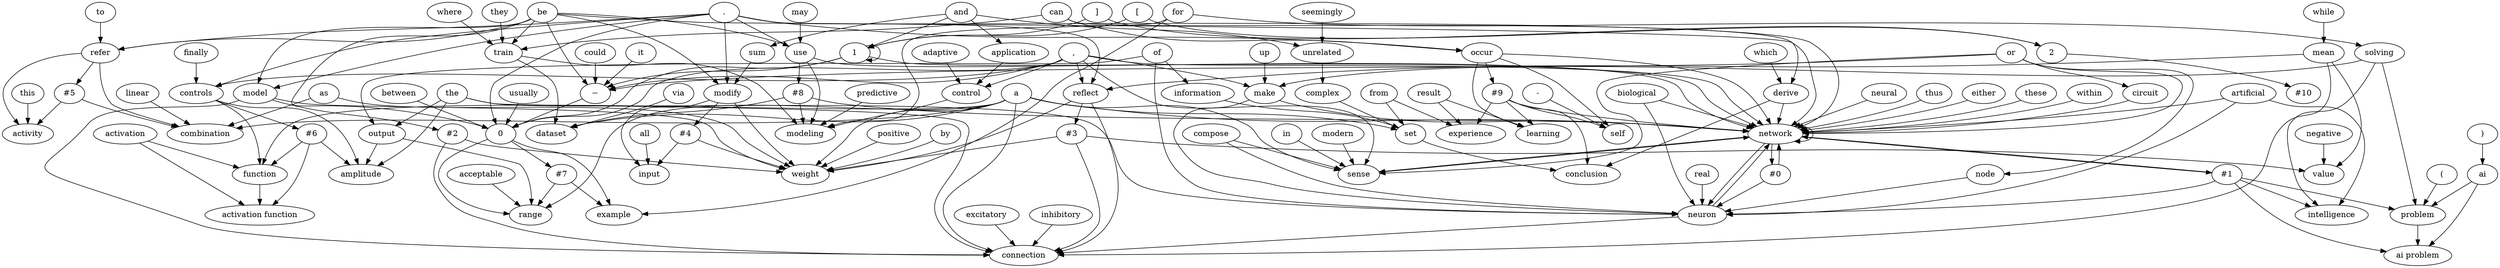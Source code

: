 digraph {
	a -> network [label=""]
	a -> sense [label=""]
	a -> weight [label=""]
	a -> connection [label=""]
	a -> combination [label=""]
	a -> function [label=""]
	a -> range [label=""]
	a -> dataset [label=""]
	a -> set [label=""]
	network -> network [label=""]
	network -> "#0" [label=""]
	network -> sense [label=""]
	network -> "#1" [label=""]
	network -> neuron [label=""]
	neural -> network [label=""]
	"#0" -> network [label=""]
	"#0" -> neuron [label=""]
	be -> network [label=""]
	be -> model [label=""]
	be -> modify [label=""]
	be -> refer [label=""]
	be -> 0 [label=""]
	be -> "−" [label=""]
	be -> use [label=""]
	be -> train [label=""]
	or -> circuit [label=""]
	or -> sense [label=""]
	or -> "node" [label=""]
	or -> network [label=""]
	or -> "−" [label=""]
	circuit -> network [label=""]
	of -> neuron [label=""]
	of -> output [label=""]
	of -> information [label=""]
	neuron -> network [label=""]
	neuron -> connection [label=""]
	"," -> sense [label=""]
	"," -> network [label=""]
	"," -> make [label=""]
	"," -> reflect [label=""]
	"," -> controls [label=""]
	"," -> 0 [label=""]
	"," -> "−" [label=""]
	"," -> control [label=""]
	sense -> network [label=""]
	in -> sense [label=""]
	modern -> sense [label=""]
	artificial -> network [label=""]
	artificial -> neuron [label=""]
	artificial -> intelligence [label=""]
	compose -> sense [label=""]
	compose -> neuron [label=""]
	"node" -> neuron [label=""]
	"." -> network [label=""]
	"." -> model [label=""]
	"." -> reflect [label=""]
	"." -> modify [label=""]
	"." -> refer [label=""]
	"." -> controls [label=""]
	"." -> 0 [label=""]
	"." -> use [label=""]
	"." -> occur [label=""]
	"[" -> 1 [label=""]
	"[" -> 2 [label=""]
	1 -> network [label=""]
	1 -> 0 [label=""]
	1 -> "−" [label=""]
	1 -> 1 [label=""]
	"]" -> 1 [label=""]
	"]" -> 2 [label=""]
	thus -> network [label=""]
	"#1" -> network [label=""]
	"#1" -> neuron [label=""]
	"#1" -> intelligence [label=""]
	"#1" -> "ai problem" [label=""]
	"#1" -> problem [label=""]
	either -> network [label=""]
	biological -> network [label=""]
	biological -> neuron [label=""]
	make -> network [label=""]
	make -> neuron [label=""]
	up -> make [label=""]
	real -> neuron [label=""]
	for -> solving [label=""]
	for -> example [label=""]
	for -> modeling [label=""]
	solving -> make [label=""]
	solving -> intelligence [label=""]
	solving -> problem [label=""]
	"(" -> problem [label=""]
	problem -> "ai problem" [label=""]
	ai -> problem [label=""]
	ai -> "ai problem" [label=""]
	")" -> ai [label=""]
	the -> connection [label=""]
	the -> neuron [label=""]
	the -> amplitude [label=""]
	the -> output [label=""]
	model -> connection [label=""]
	model -> "#2" [label=""]
	model -> weight [label=""]
	"#2" -> connection [label=""]
	"#2" -> weight [label=""]
	as -> weight [label=""]
	as -> combination [label=""]
	positive -> weight [label=""]
	reflect -> weight [label=""]
	reflect -> "#3" [label=""]
	reflect -> connection [label=""]
	"#3" -> weight [label=""]
	"#3" -> connection [label=""]
	"#3" -> value [label=""]
	excitatory -> connection [label=""]
	while -> mean [label=""]
	mean -> value [label=""]
	mean -> reflect [label=""]
	mean -> connection [label=""]
	negative -> value [label=""]
	inhibitory -> connection [label=""]
	all -> input [label=""]
	modify -> input [label=""]
	modify -> "#4" [label=""]
	modify -> weight [label=""]
	"#4" -> input [label=""]
	"#4" -> weight [label=""]
	by -> weight [label=""]
	and -> sum [label=""]
	and -> 1 [label=""]
	and -> application [label=""]
	and -> unrelated [label=""]
	sum -> modify [label=""]
	this -> activity [label=""]
	refer -> activity [label=""]
	refer -> "#5" [label=""]
	refer -> combination [label=""]
	"#5" -> activity [label=""]
	"#5" -> combination [label=""]
	to -> refer [label=""]
	linear -> combination [label=""]
	finally -> controls [label=""]
	controls -> function [label=""]
	controls -> "#6" [label=""]
	controls -> amplitude [label=""]
	function -> "activation function" [label=""]
	activation -> function [label=""]
	activation -> "activation function" [label=""]
	"#6" -> "activation function" [label=""]
	"#6" -> function [label=""]
	"#6" -> amplitude [label=""]
	output -> amplitude [label=""]
	output -> range [label=""]
	0 -> example [label=""]
	0 -> range [label=""]
	0 -> "#7" [label=""]
	"#7" -> example [label=""]
	"#7" -> range [label=""]
	acceptable -> range [label=""]
	usually -> 0 [label=""]
	between -> 0 [label=""]
	"−" -> 0 [label=""]
	it -> "−" [label=""]
	could -> "−" [label=""]
	these -> network [label=""]
	use -> network [label=""]
	use -> "#8" [label=""]
	use -> modeling [label=""]
	"#8" -> network [label=""]
	"#8" -> modeling [label=""]
	"#8" -> dataset [label=""]
	may -> use [label=""]
	predictive -> modeling [label=""]
	control -> modeling [label=""]
	adaptive -> control [label=""]
	application -> control [label=""]
	where -> train [label=""]
	train -> modeling [label=""]
	train -> dataset [label=""]
	they -> train [label=""]
	can -> train [label=""]
	can -> occur [label=""]
	can -> derive [label=""]
	via -> dataset [label=""]
	occur -> self [label=""]
	occur -> learning [label=""]
	occur -> "#9" [label=""]
	occur -> network [label=""]
	"#9" -> self [label=""]
	"#9" -> learning [label=""]
	"#9" -> experience [label=""]
	"#9" -> network [label=""]
	"#9" -> conclusion [label=""]
	"-" -> self [label=""]
	result -> learning [label=""]
	result -> experience [label=""]
	from -> experience [label=""]
	from -> set [label=""]
	within -> network [label=""]
	which -> derive [label=""]
	derive -> network [label=""]
	derive -> conclusion [label=""]
	set -> conclusion [label=""]
	complex -> set [label=""]
	unrelated -> complex [label=""]
	seemingly -> unrelated [label=""]
	information -> set [label=""]
	2 -> "#10" [label=""]
}
